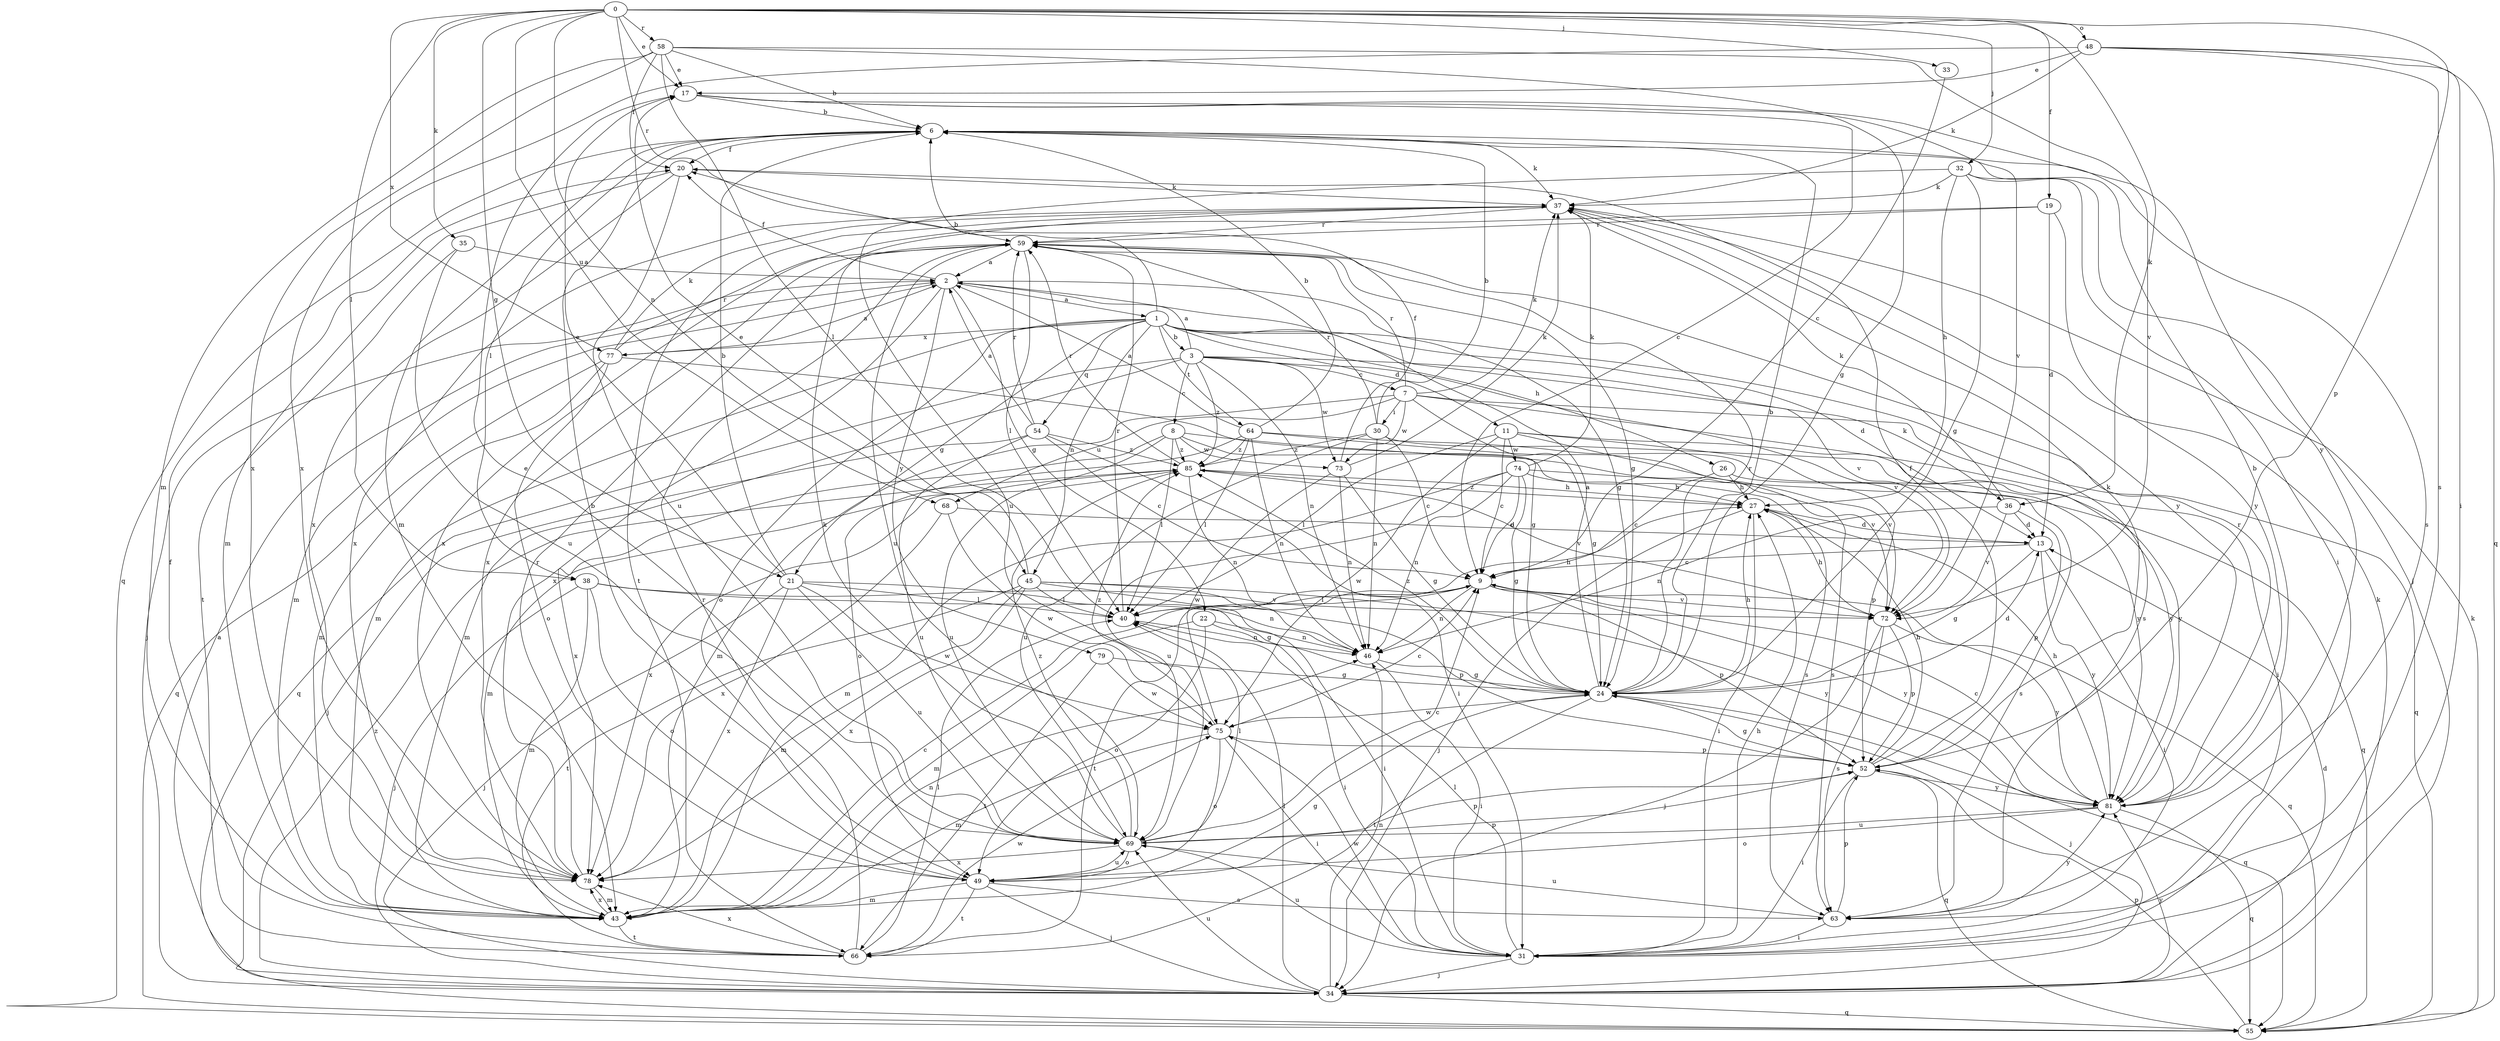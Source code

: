 strict digraph  {
0;
1;
2;
3;
6;
7;
8;
9;
11;
13;
17;
19;
20;
21;
22;
24;
26;
27;
30;
31;
32;
33;
34;
35;
36;
37;
38;
40;
43;
45;
46;
48;
49;
52;
54;
55;
58;
59;
63;
64;
66;
68;
69;
72;
73;
74;
75;
77;
78;
79;
81;
85;
0 -> 17  [label=e];
0 -> 19  [label=f];
0 -> 21  [label=g];
0 -> 32  [label=j];
0 -> 33  [label=j];
0 -> 35  [label=k];
0 -> 36  [label=k];
0 -> 38  [label=l];
0 -> 45  [label=n];
0 -> 48  [label=o];
0 -> 52  [label=p];
0 -> 58  [label=r];
0 -> 59  [label=r];
0 -> 68  [label=u];
0 -> 77  [label=x];
1 -> 3  [label=b];
1 -> 6  [label=b];
1 -> 11  [label=d];
1 -> 13  [label=d];
1 -> 21  [label=g];
1 -> 26  [label=h];
1 -> 43  [label=m];
1 -> 45  [label=n];
1 -> 49  [label=o];
1 -> 54  [label=q];
1 -> 63  [label=s];
1 -> 64  [label=t];
1 -> 72  [label=v];
1 -> 77  [label=x];
2 -> 1  [label=a];
2 -> 20  [label=f];
2 -> 22  [label=g];
2 -> 24  [label=g];
2 -> 34  [label=j];
2 -> 43  [label=m];
2 -> 78  [label=x];
2 -> 79  [label=y];
3 -> 2  [label=a];
3 -> 7  [label=c];
3 -> 8  [label=c];
3 -> 36  [label=k];
3 -> 43  [label=m];
3 -> 46  [label=n];
3 -> 55  [label=q];
3 -> 72  [label=v];
3 -> 73  [label=w];
3 -> 85  [label=z];
6 -> 20  [label=f];
6 -> 37  [label=k];
6 -> 38  [label=l];
6 -> 43  [label=m];
6 -> 55  [label=q];
6 -> 63  [label=s];
7 -> 24  [label=g];
7 -> 30  [label=i];
7 -> 31  [label=i];
7 -> 37  [label=k];
7 -> 43  [label=m];
7 -> 55  [label=q];
7 -> 59  [label=r];
7 -> 68  [label=u];
7 -> 73  [label=w];
8 -> 40  [label=l];
8 -> 63  [label=s];
8 -> 69  [label=u];
8 -> 72  [label=v];
8 -> 73  [label=w];
8 -> 78  [label=x];
8 -> 85  [label=z];
9 -> 40  [label=l];
9 -> 46  [label=n];
9 -> 52  [label=p];
9 -> 55  [label=q];
9 -> 66  [label=t];
9 -> 72  [label=v];
9 -> 81  [label=y];
11 -> 9  [label=c];
11 -> 40  [label=l];
11 -> 52  [label=p];
11 -> 63  [label=s];
11 -> 74  [label=w];
11 -> 75  [label=w];
11 -> 81  [label=y];
13 -> 9  [label=c];
13 -> 24  [label=g];
13 -> 31  [label=i];
13 -> 81  [label=y];
17 -> 6  [label=b];
17 -> 9  [label=c];
17 -> 72  [label=v];
17 -> 81  [label=y];
19 -> 13  [label=d];
19 -> 59  [label=r];
19 -> 78  [label=x];
19 -> 81  [label=y];
20 -> 37  [label=k];
20 -> 43  [label=m];
20 -> 69  [label=u];
20 -> 78  [label=x];
21 -> 6  [label=b];
21 -> 17  [label=e];
21 -> 24  [label=g];
21 -> 34  [label=j];
21 -> 40  [label=l];
21 -> 69  [label=u];
21 -> 75  [label=w];
21 -> 78  [label=x];
22 -> 31  [label=i];
22 -> 43  [label=m];
22 -> 46  [label=n];
22 -> 49  [label=o];
24 -> 2  [label=a];
24 -> 6  [label=b];
24 -> 13  [label=d];
24 -> 27  [label=h];
24 -> 34  [label=j];
24 -> 55  [label=q];
24 -> 59  [label=r];
24 -> 66  [label=t];
24 -> 75  [label=w];
24 -> 85  [label=z];
26 -> 9  [label=c];
26 -> 27  [label=h];
26 -> 63  [label=s];
27 -> 13  [label=d];
27 -> 31  [label=i];
27 -> 34  [label=j];
27 -> 85  [label=z];
30 -> 6  [label=b];
30 -> 9  [label=c];
30 -> 46  [label=n];
30 -> 59  [label=r];
30 -> 69  [label=u];
30 -> 81  [label=y];
30 -> 85  [label=z];
31 -> 27  [label=h];
31 -> 34  [label=j];
31 -> 40  [label=l];
31 -> 69  [label=u];
31 -> 75  [label=w];
32 -> 24  [label=g];
32 -> 27  [label=h];
32 -> 31  [label=i];
32 -> 34  [label=j];
32 -> 37  [label=k];
32 -> 69  [label=u];
33 -> 9  [label=c];
34 -> 2  [label=a];
34 -> 13  [label=d];
34 -> 37  [label=k];
34 -> 40  [label=l];
34 -> 46  [label=n];
34 -> 55  [label=q];
34 -> 69  [label=u];
34 -> 81  [label=y];
34 -> 85  [label=z];
35 -> 2  [label=a];
35 -> 66  [label=t];
35 -> 69  [label=u];
36 -> 13  [label=d];
36 -> 37  [label=k];
36 -> 46  [label=n];
36 -> 52  [label=p];
36 -> 72  [label=v];
37 -> 59  [label=r];
37 -> 66  [label=t];
37 -> 78  [label=x];
37 -> 81  [label=y];
38 -> 34  [label=j];
38 -> 43  [label=m];
38 -> 46  [label=n];
38 -> 49  [label=o];
38 -> 72  [label=v];
40 -> 27  [label=h];
40 -> 46  [label=n];
40 -> 59  [label=r];
43 -> 9  [label=c];
43 -> 24  [label=g];
43 -> 46  [label=n];
43 -> 66  [label=t];
43 -> 78  [label=x];
45 -> 17  [label=e];
45 -> 31  [label=i];
45 -> 40  [label=l];
45 -> 43  [label=m];
45 -> 52  [label=p];
45 -> 66  [label=t];
45 -> 78  [label=x];
45 -> 81  [label=y];
46 -> 24  [label=g];
46 -> 31  [label=i];
48 -> 17  [label=e];
48 -> 31  [label=i];
48 -> 37  [label=k];
48 -> 55  [label=q];
48 -> 63  [label=s];
48 -> 78  [label=x];
49 -> 6  [label=b];
49 -> 34  [label=j];
49 -> 43  [label=m];
49 -> 52  [label=p];
49 -> 63  [label=s];
49 -> 66  [label=t];
49 -> 69  [label=u];
52 -> 20  [label=f];
52 -> 24  [label=g];
52 -> 27  [label=h];
52 -> 31  [label=i];
52 -> 37  [label=k];
52 -> 55  [label=q];
52 -> 81  [label=y];
54 -> 2  [label=a];
54 -> 9  [label=c];
54 -> 31  [label=i];
54 -> 34  [label=j];
54 -> 59  [label=r];
54 -> 69  [label=u];
54 -> 85  [label=z];
55 -> 37  [label=k];
55 -> 52  [label=p];
58 -> 6  [label=b];
58 -> 17  [label=e];
58 -> 20  [label=f];
58 -> 24  [label=g];
58 -> 40  [label=l];
58 -> 43  [label=m];
58 -> 72  [label=v];
58 -> 78  [label=x];
59 -> 2  [label=a];
59 -> 24  [label=g];
59 -> 40  [label=l];
59 -> 69  [label=u];
59 -> 78  [label=x];
63 -> 31  [label=i];
63 -> 52  [label=p];
63 -> 69  [label=u];
63 -> 81  [label=y];
64 -> 2  [label=a];
64 -> 6  [label=b];
64 -> 40  [label=l];
64 -> 46  [label=n];
64 -> 49  [label=o];
64 -> 72  [label=v];
64 -> 81  [label=y];
64 -> 85  [label=z];
66 -> 20  [label=f];
66 -> 40  [label=l];
66 -> 59  [label=r];
66 -> 75  [label=w];
66 -> 78  [label=x];
68 -> 13  [label=d];
68 -> 75  [label=w];
68 -> 78  [label=x];
69 -> 9  [label=c];
69 -> 17  [label=e];
69 -> 37  [label=k];
69 -> 40  [label=l];
69 -> 49  [label=o];
69 -> 52  [label=p];
69 -> 78  [label=x];
69 -> 85  [label=z];
72 -> 27  [label=h];
72 -> 34  [label=j];
72 -> 52  [label=p];
72 -> 63  [label=s];
72 -> 81  [label=y];
73 -> 20  [label=f];
73 -> 24  [label=g];
73 -> 37  [label=k];
73 -> 46  [label=n];
73 -> 75  [label=w];
74 -> 9  [label=c];
74 -> 24  [label=g];
74 -> 27  [label=h];
74 -> 37  [label=k];
74 -> 43  [label=m];
74 -> 46  [label=n];
74 -> 55  [label=q];
74 -> 69  [label=u];
75 -> 9  [label=c];
75 -> 31  [label=i];
75 -> 43  [label=m];
75 -> 49  [label=o];
75 -> 52  [label=p];
75 -> 85  [label=z];
77 -> 2  [label=a];
77 -> 24  [label=g];
77 -> 37  [label=k];
77 -> 43  [label=m];
77 -> 49  [label=o];
77 -> 55  [label=q];
77 -> 59  [label=r];
78 -> 43  [label=m];
78 -> 59  [label=r];
79 -> 24  [label=g];
79 -> 66  [label=t];
79 -> 75  [label=w];
81 -> 6  [label=b];
81 -> 9  [label=c];
81 -> 27  [label=h];
81 -> 49  [label=o];
81 -> 55  [label=q];
81 -> 59  [label=r];
81 -> 69  [label=u];
85 -> 27  [label=h];
85 -> 43  [label=m];
85 -> 46  [label=n];
85 -> 59  [label=r];
85 -> 72  [label=v];
85 -> 78  [label=x];
}
